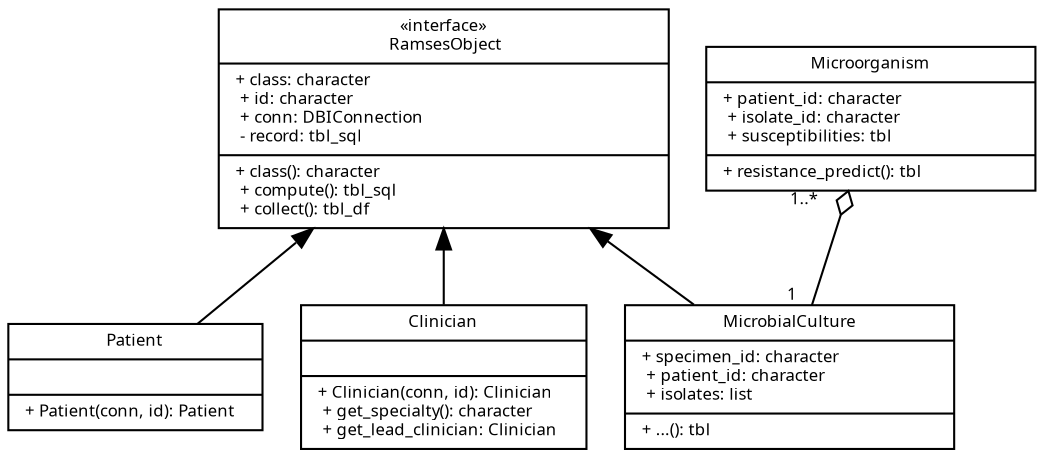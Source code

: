 digraph G {
  fontsize = 8

  node [
          fontname = "Droid Sans Mono"
          fontsize = 8
          shape = "record"
          width = 1.5
  ]

  edge [
          fontname = "Droid Sans Mono"
          fontsize = 8
  ]

# arrowheads
# Association open
# Inheritance empty
# Realisation/implementation empty + style=dashed
# Dependency open + style=dashed
# Aggregation odiamond
# Composition diamond


# Interface
RamsesObject [
  width = 3
  label = "{«interface»\n
  RamsesObject|
  + class: character\l
  + id: character\l
  + conn: DBIConnection\l
  - record: tbl_sql\l|
  
  + class(): character\l
  + compute(): tbl_sql\l
  + collect(): tbl_df\l}"
]

Patient [
  width = 1.7
  label = "{Patient|
  \l|
  + Patient(conn, id): Patient\l}"
]

Clinician [
  width = 1.9
  label = "{Clinician|
  \l|
  + Clinician(conn, id): Clinician\l
  + get_specialty(): character\l
  + get_lead_clinician: Clinician\l}"
]

MicrobialCulture [
  width = 2.2
  label = "{MicrobialCulture|
  + specimen_id: character\l
  + patient_id: character\l
  + isolates: list\l|

  + ...(): tbl\l}"
]

Microorganism [
  width = 2.2
  label = "{Microorganism|
  + patient_id: character\l
  + isolate_id: character\l
  + susceptibilities: tbl\l|
  
  + resistance_predict(): tbl\l}"
]
 
 

RamsesObject -> Patient [dir=back]
RamsesObject -> Clinician [dir=back]
RamsesObject -> MicrobialCulture [dir=back]


MicrobialCulture -> Microorganism [ constraint=false
  arrowhead=odiamond
  headlabel = "1..*      "
  taillabel = "1   "]

}
